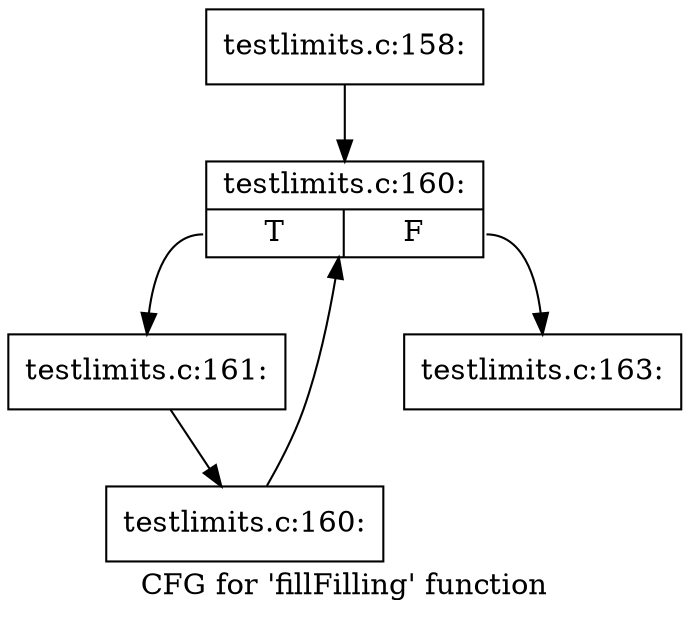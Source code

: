 digraph "CFG for 'fillFilling' function" {
	label="CFG for 'fillFilling' function";

	Node0x4b3e320 [shape=record,label="{testlimits.c:158:}"];
	Node0x4b3e320 -> Node0x4b44b10;
	Node0x4b44b10 [shape=record,label="{testlimits.c:160:|{<s0>T|<s1>F}}"];
	Node0x4b44b10:s0 -> Node0x4b450f0;
	Node0x4b44b10:s1 -> Node0x4b443d0;
	Node0x4b450f0 [shape=record,label="{testlimits.c:161:}"];
	Node0x4b450f0 -> Node0x4b44790;
	Node0x4b44790 [shape=record,label="{testlimits.c:160:}"];
	Node0x4b44790 -> Node0x4b44b10;
	Node0x4b443d0 [shape=record,label="{testlimits.c:163:}"];
}
